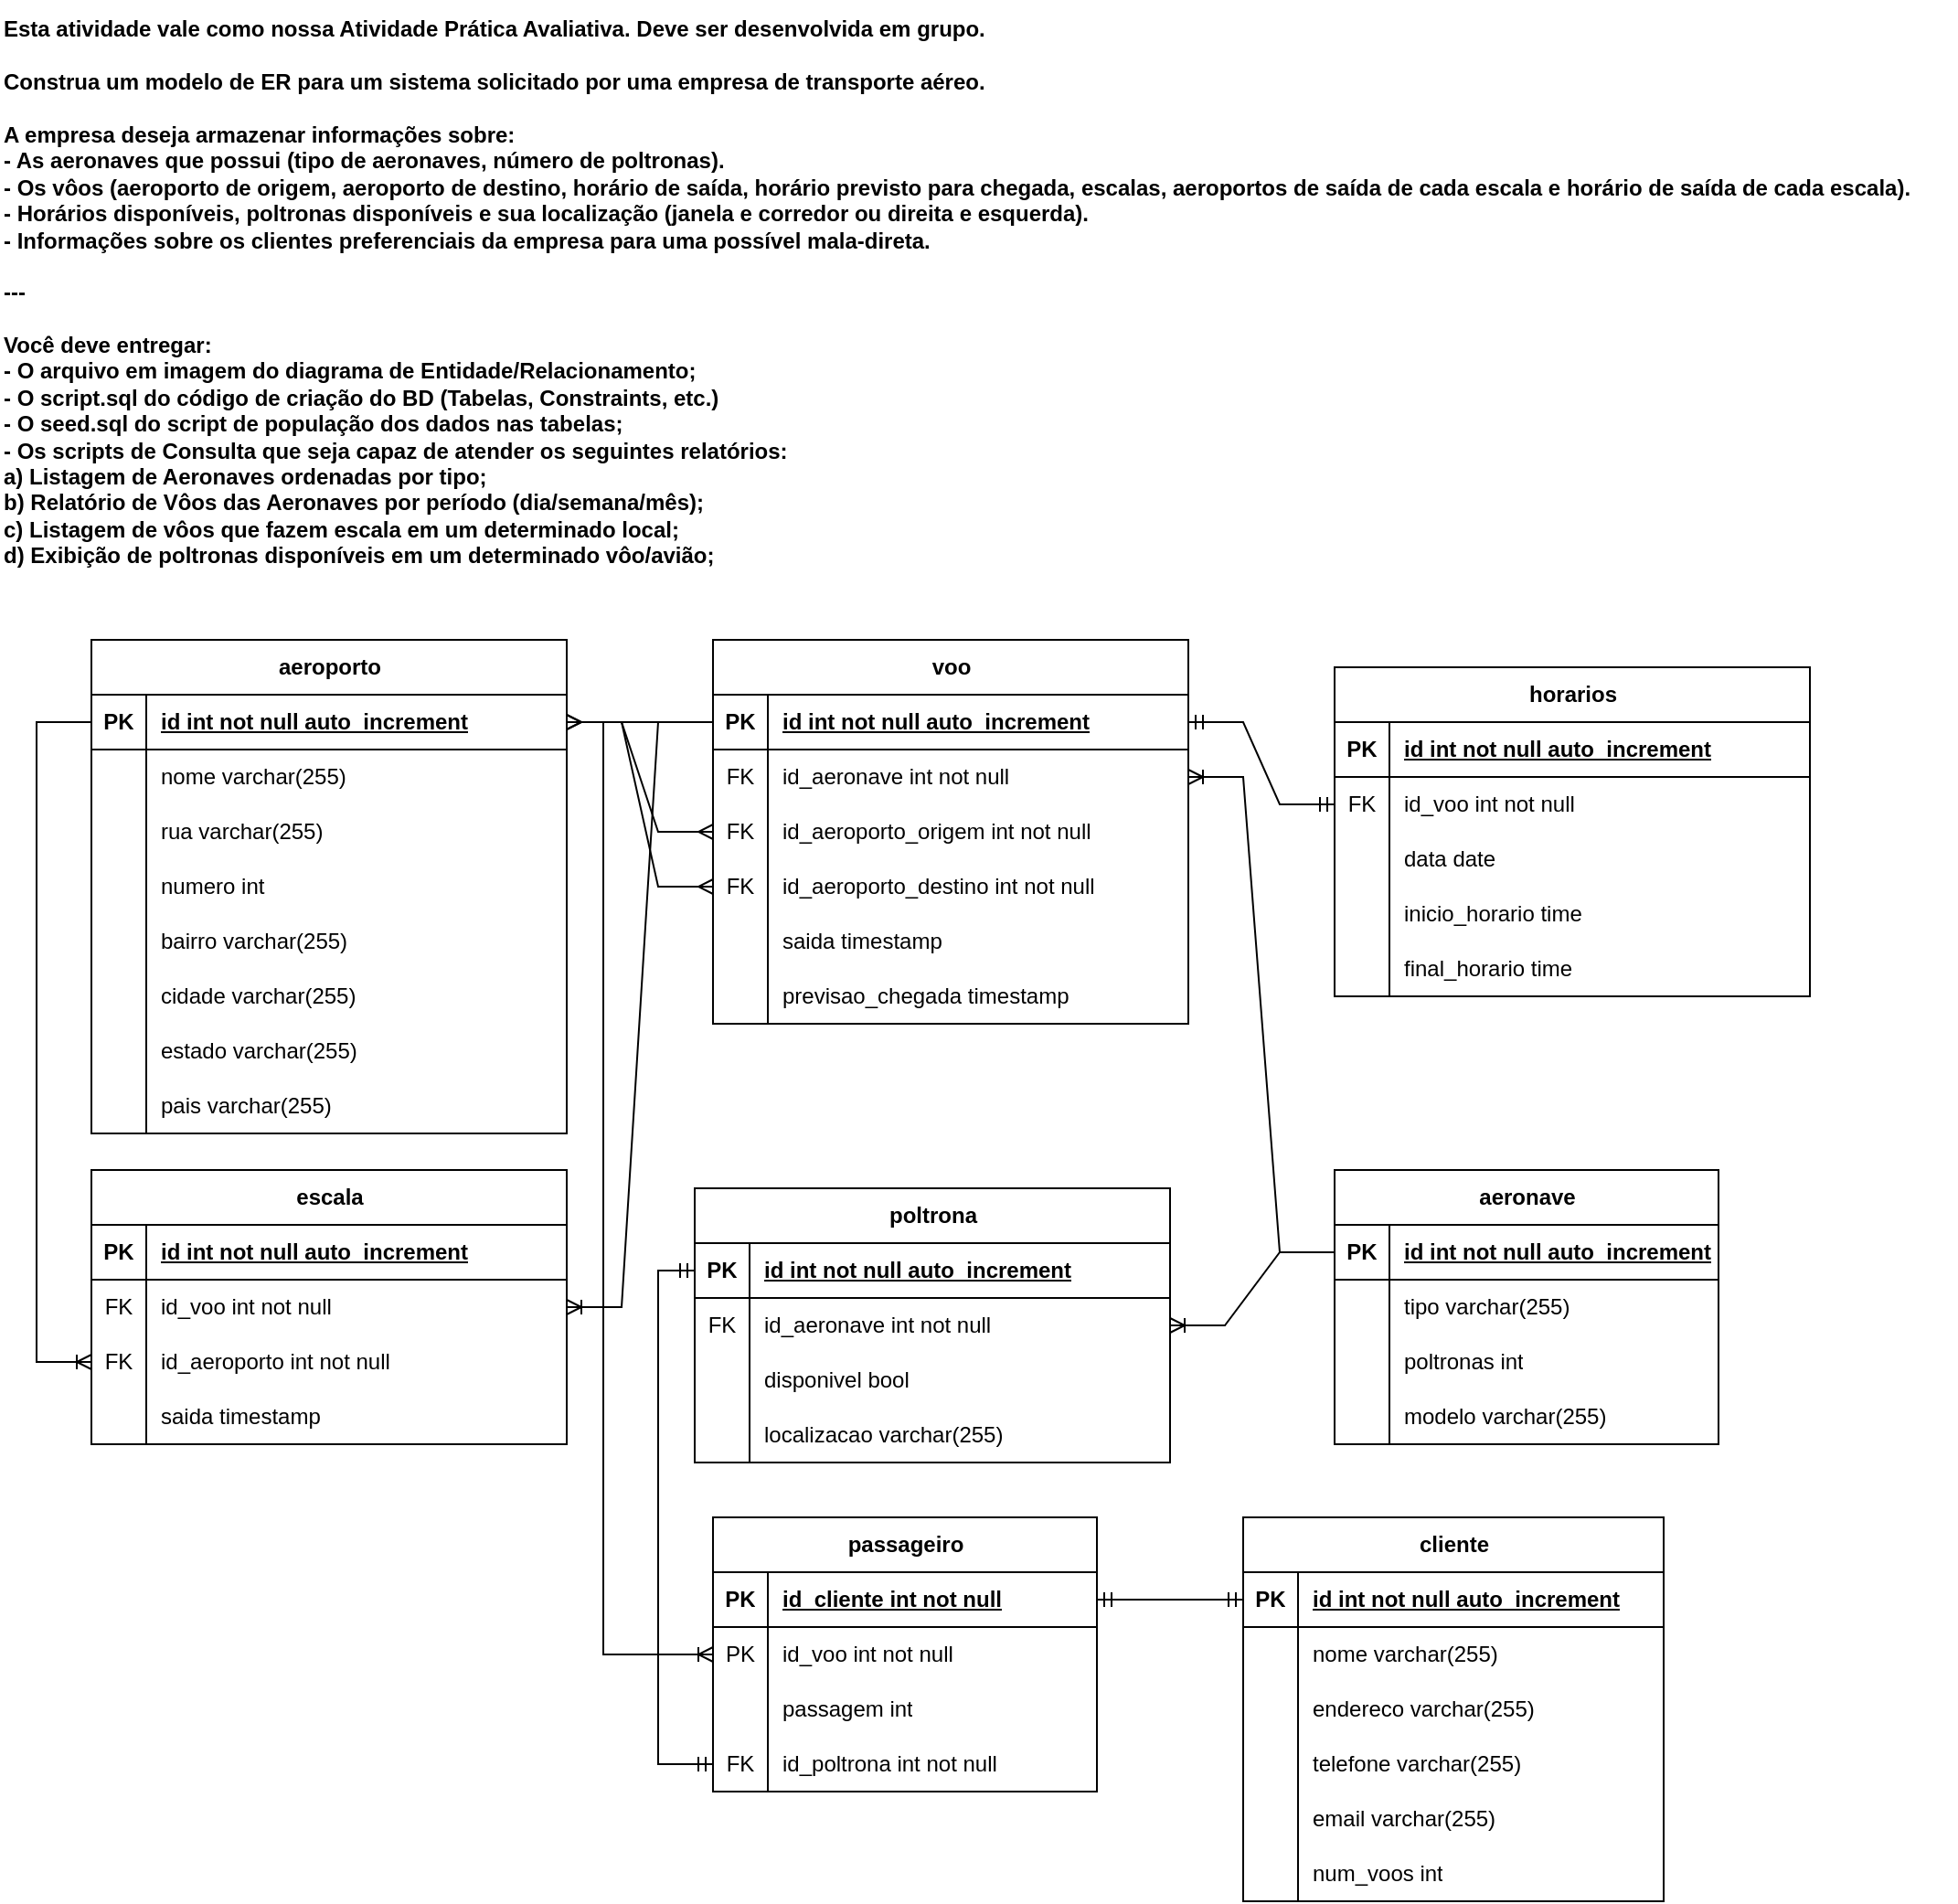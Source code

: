 <mxfile version="24.4.13" type="github">
  <diagram name="Página-1" id="V6Lc__zGz7hYVcj0mPMY">
    <mxGraphModel dx="2244" dy="435" grid="1" gridSize="10" guides="1" tooltips="1" connect="1" arrows="1" fold="1" page="1" pageScale="1" pageWidth="1169" pageHeight="827" math="0" shadow="0">
      <root>
        <mxCell id="0" />
        <mxCell id="1" parent="0" />
        <mxCell id="LLv4eSpegkeKVJ9fUBWc-1" value="&lt;div&gt;&lt;b&gt;Esta atividade vale como nossa Atividade Prática Avaliativa. Deve ser desenvolvida em grupo.&lt;/b&gt;&lt;/div&gt;&lt;div&gt;&lt;b&gt;&lt;br&gt;&lt;/b&gt;&lt;/div&gt;&lt;div&gt;&lt;b&gt;Construa um modelo de ER para um sistema solicitado por uma empresa de transporte aéreo.&lt;/b&gt;&lt;/div&gt;&lt;div&gt;&lt;b&gt;&lt;br&gt;&lt;/b&gt;&lt;/div&gt;&lt;div&gt;&lt;b&gt;A empresa deseja armazenar informações sobre:&lt;/b&gt;&lt;/div&gt;&lt;div&gt;&lt;b&gt;- As aeronaves que possui (tipo de aeronaves, número de poltronas).&lt;/b&gt;&lt;/div&gt;&lt;div&gt;&lt;b&gt;- Os vôos (aeroporto de origem, aeroporto de destino, horário de saída, horário previsto para chegada, escalas, aeroportos de saída de cada escala e horário de saída de cada escala).&lt;/b&gt;&lt;/div&gt;&lt;div&gt;&lt;b&gt;- Horários disponíveis, poltronas disponíveis e sua localização (janela e corredor ou direita e esquerda).&lt;/b&gt;&lt;/div&gt;&lt;div&gt;&lt;b&gt;- Informações sobre os clientes preferenciais da empresa para uma possível mala-direta.&lt;/b&gt;&lt;/div&gt;&lt;div&gt;&lt;b&gt;&lt;br&gt;&lt;/b&gt;&lt;/div&gt;&lt;div&gt;&lt;b&gt;---&lt;/b&gt;&lt;/div&gt;&lt;div&gt;&lt;b&gt;&lt;br&gt;&lt;/b&gt;&lt;/div&gt;&lt;div&gt;&lt;b&gt;Você deve entregar:&lt;/b&gt;&lt;/div&gt;&lt;div&gt;&lt;b&gt;- O arquivo em imagem do diagrama de Entidade/Relacionamento;&lt;/b&gt;&lt;/div&gt;&lt;div&gt;&lt;b&gt;- O script.sql do código de criação do BD (Tabelas, Constraints, etc.)&lt;/b&gt;&lt;/div&gt;&lt;div&gt;&lt;b&gt;- O seed.sql do script de população dos dados nas tabelas;&lt;/b&gt;&lt;/div&gt;&lt;div&gt;&lt;b&gt;- Os scripts de Consulta que seja capaz de atender os seguintes relatórios:&lt;/b&gt;&lt;/div&gt;&lt;div&gt;&lt;b&gt;a) Listagem de Aeronaves ordenadas por tipo;&lt;/b&gt;&lt;/div&gt;&lt;div&gt;&lt;b&gt;b) Relatório de Vôos das Aeronaves por período (dia/semana/mês);&lt;/b&gt;&lt;/div&gt;&lt;div&gt;&lt;b&gt;c) Listagem de vôos que fazem escala em um determinado local;&lt;/b&gt;&lt;/div&gt;&lt;div&gt;&lt;b&gt;d) Exibição de poltronas disponíveis em um determinado vôo/avião;&lt;/b&gt;&lt;/div&gt;" style="text;html=1;align=left;verticalAlign=middle;resizable=0;points=[];autosize=1;strokeColor=none;fillColor=#FFFFFF;" vertex="1" parent="1">
          <mxGeometry x="-380" width="1070" height="320" as="geometry" />
        </mxCell>
        <mxCell id="LLv4eSpegkeKVJ9fUBWc-3" value="aeronave" style="shape=table;startSize=30;container=1;collapsible=1;childLayout=tableLayout;fixedRows=1;rowLines=0;fontStyle=1;align=center;resizeLast=1;html=1;" vertex="1" parent="1">
          <mxGeometry x="350" y="640" width="210" height="150" as="geometry" />
        </mxCell>
        <mxCell id="LLv4eSpegkeKVJ9fUBWc-4" value="" style="shape=tableRow;horizontal=0;startSize=0;swimlaneHead=0;swimlaneBody=0;fillColor=none;collapsible=0;dropTarget=0;points=[[0,0.5],[1,0.5]];portConstraint=eastwest;top=0;left=0;right=0;bottom=1;" vertex="1" parent="LLv4eSpegkeKVJ9fUBWc-3">
          <mxGeometry y="30" width="210" height="30" as="geometry" />
        </mxCell>
        <mxCell id="LLv4eSpegkeKVJ9fUBWc-5" value="PK" style="shape=partialRectangle;connectable=0;fillColor=none;top=0;left=0;bottom=0;right=0;fontStyle=1;overflow=hidden;whiteSpace=wrap;html=1;" vertex="1" parent="LLv4eSpegkeKVJ9fUBWc-4">
          <mxGeometry width="30" height="30" as="geometry">
            <mxRectangle width="30" height="30" as="alternateBounds" />
          </mxGeometry>
        </mxCell>
        <mxCell id="LLv4eSpegkeKVJ9fUBWc-6" value="id int not null auto_increment" style="shape=partialRectangle;connectable=0;fillColor=none;top=0;left=0;bottom=0;right=0;align=left;spacingLeft=6;fontStyle=5;overflow=hidden;whiteSpace=wrap;html=1;" vertex="1" parent="LLv4eSpegkeKVJ9fUBWc-4">
          <mxGeometry x="30" width="180" height="30" as="geometry">
            <mxRectangle width="180" height="30" as="alternateBounds" />
          </mxGeometry>
        </mxCell>
        <mxCell id="LLv4eSpegkeKVJ9fUBWc-7" value="" style="shape=tableRow;horizontal=0;startSize=0;swimlaneHead=0;swimlaneBody=0;fillColor=none;collapsible=0;dropTarget=0;points=[[0,0.5],[1,0.5]];portConstraint=eastwest;top=0;left=0;right=0;bottom=0;" vertex="1" parent="LLv4eSpegkeKVJ9fUBWc-3">
          <mxGeometry y="60" width="210" height="30" as="geometry" />
        </mxCell>
        <mxCell id="LLv4eSpegkeKVJ9fUBWc-8" value="" style="shape=partialRectangle;connectable=0;fillColor=none;top=0;left=0;bottom=0;right=0;editable=1;overflow=hidden;whiteSpace=wrap;html=1;" vertex="1" parent="LLv4eSpegkeKVJ9fUBWc-7">
          <mxGeometry width="30" height="30" as="geometry">
            <mxRectangle width="30" height="30" as="alternateBounds" />
          </mxGeometry>
        </mxCell>
        <mxCell id="LLv4eSpegkeKVJ9fUBWc-9" value="tipo varchar(255)" style="shape=partialRectangle;connectable=0;fillColor=none;top=0;left=0;bottom=0;right=0;align=left;spacingLeft=6;overflow=hidden;whiteSpace=wrap;html=1;" vertex="1" parent="LLv4eSpegkeKVJ9fUBWc-7">
          <mxGeometry x="30" width="180" height="30" as="geometry">
            <mxRectangle width="180" height="30" as="alternateBounds" />
          </mxGeometry>
        </mxCell>
        <mxCell id="LLv4eSpegkeKVJ9fUBWc-10" value="" style="shape=tableRow;horizontal=0;startSize=0;swimlaneHead=0;swimlaneBody=0;fillColor=none;collapsible=0;dropTarget=0;points=[[0,0.5],[1,0.5]];portConstraint=eastwest;top=0;left=0;right=0;bottom=0;" vertex="1" parent="LLv4eSpegkeKVJ9fUBWc-3">
          <mxGeometry y="90" width="210" height="30" as="geometry" />
        </mxCell>
        <mxCell id="LLv4eSpegkeKVJ9fUBWc-11" value="" style="shape=partialRectangle;connectable=0;fillColor=none;top=0;left=0;bottom=0;right=0;editable=1;overflow=hidden;whiteSpace=wrap;html=1;" vertex="1" parent="LLv4eSpegkeKVJ9fUBWc-10">
          <mxGeometry width="30" height="30" as="geometry">
            <mxRectangle width="30" height="30" as="alternateBounds" />
          </mxGeometry>
        </mxCell>
        <mxCell id="LLv4eSpegkeKVJ9fUBWc-12" value="poltronas int" style="shape=partialRectangle;connectable=0;fillColor=none;top=0;left=0;bottom=0;right=0;align=left;spacingLeft=6;overflow=hidden;whiteSpace=wrap;html=1;" vertex="1" parent="LLv4eSpegkeKVJ9fUBWc-10">
          <mxGeometry x="30" width="180" height="30" as="geometry">
            <mxRectangle width="180" height="30" as="alternateBounds" />
          </mxGeometry>
        </mxCell>
        <mxCell id="LLv4eSpegkeKVJ9fUBWc-13" value="" style="shape=tableRow;horizontal=0;startSize=0;swimlaneHead=0;swimlaneBody=0;fillColor=none;collapsible=0;dropTarget=0;points=[[0,0.5],[1,0.5]];portConstraint=eastwest;top=0;left=0;right=0;bottom=0;" vertex="1" parent="LLv4eSpegkeKVJ9fUBWc-3">
          <mxGeometry y="120" width="210" height="30" as="geometry" />
        </mxCell>
        <mxCell id="LLv4eSpegkeKVJ9fUBWc-14" value="" style="shape=partialRectangle;connectable=0;fillColor=none;top=0;left=0;bottom=0;right=0;editable=1;overflow=hidden;whiteSpace=wrap;html=1;" vertex="1" parent="LLv4eSpegkeKVJ9fUBWc-13">
          <mxGeometry width="30" height="30" as="geometry">
            <mxRectangle width="30" height="30" as="alternateBounds" />
          </mxGeometry>
        </mxCell>
        <mxCell id="LLv4eSpegkeKVJ9fUBWc-15" value="modelo varchar(255)" style="shape=partialRectangle;connectable=0;fillColor=none;top=0;left=0;bottom=0;right=0;align=left;spacingLeft=6;overflow=hidden;whiteSpace=wrap;html=1;" vertex="1" parent="LLv4eSpegkeKVJ9fUBWc-13">
          <mxGeometry x="30" width="180" height="30" as="geometry">
            <mxRectangle width="180" height="30" as="alternateBounds" />
          </mxGeometry>
        </mxCell>
        <mxCell id="LLv4eSpegkeKVJ9fUBWc-16" value="aeroporto" style="shape=table;startSize=30;container=1;collapsible=1;childLayout=tableLayout;fixedRows=1;rowLines=0;fontStyle=1;align=center;resizeLast=1;html=1;" vertex="1" parent="1">
          <mxGeometry x="-330" y="350" width="260" height="270" as="geometry" />
        </mxCell>
        <mxCell id="LLv4eSpegkeKVJ9fUBWc-17" value="" style="shape=tableRow;horizontal=0;startSize=0;swimlaneHead=0;swimlaneBody=0;fillColor=none;collapsible=0;dropTarget=0;points=[[0,0.5],[1,0.5]];portConstraint=eastwest;top=0;left=0;right=0;bottom=1;" vertex="1" parent="LLv4eSpegkeKVJ9fUBWc-16">
          <mxGeometry y="30" width="260" height="30" as="geometry" />
        </mxCell>
        <mxCell id="LLv4eSpegkeKVJ9fUBWc-18" value="PK" style="shape=partialRectangle;connectable=0;fillColor=none;top=0;left=0;bottom=0;right=0;fontStyle=1;overflow=hidden;whiteSpace=wrap;html=1;" vertex="1" parent="LLv4eSpegkeKVJ9fUBWc-17">
          <mxGeometry width="30" height="30" as="geometry">
            <mxRectangle width="30" height="30" as="alternateBounds" />
          </mxGeometry>
        </mxCell>
        <mxCell id="LLv4eSpegkeKVJ9fUBWc-19" value="id int not null auto_increment" style="shape=partialRectangle;connectable=0;fillColor=none;top=0;left=0;bottom=0;right=0;align=left;spacingLeft=6;fontStyle=5;overflow=hidden;whiteSpace=wrap;html=1;" vertex="1" parent="LLv4eSpegkeKVJ9fUBWc-17">
          <mxGeometry x="30" width="230" height="30" as="geometry">
            <mxRectangle width="230" height="30" as="alternateBounds" />
          </mxGeometry>
        </mxCell>
        <mxCell id="LLv4eSpegkeKVJ9fUBWc-20" value="" style="shape=tableRow;horizontal=0;startSize=0;swimlaneHead=0;swimlaneBody=0;fillColor=none;collapsible=0;dropTarget=0;points=[[0,0.5],[1,0.5]];portConstraint=eastwest;top=0;left=0;right=0;bottom=0;" vertex="1" parent="LLv4eSpegkeKVJ9fUBWc-16">
          <mxGeometry y="60" width="260" height="30" as="geometry" />
        </mxCell>
        <mxCell id="LLv4eSpegkeKVJ9fUBWc-21" value="" style="shape=partialRectangle;connectable=0;fillColor=none;top=0;left=0;bottom=0;right=0;editable=1;overflow=hidden;whiteSpace=wrap;html=1;" vertex="1" parent="LLv4eSpegkeKVJ9fUBWc-20">
          <mxGeometry width="30" height="30" as="geometry">
            <mxRectangle width="30" height="30" as="alternateBounds" />
          </mxGeometry>
        </mxCell>
        <mxCell id="LLv4eSpegkeKVJ9fUBWc-22" value="nome varchar(255)" style="shape=partialRectangle;connectable=0;fillColor=none;top=0;left=0;bottom=0;right=0;align=left;spacingLeft=6;overflow=hidden;whiteSpace=wrap;html=1;" vertex="1" parent="LLv4eSpegkeKVJ9fUBWc-20">
          <mxGeometry x="30" width="230" height="30" as="geometry">
            <mxRectangle width="230" height="30" as="alternateBounds" />
          </mxGeometry>
        </mxCell>
        <mxCell id="LLv4eSpegkeKVJ9fUBWc-23" value="" style="shape=tableRow;horizontal=0;startSize=0;swimlaneHead=0;swimlaneBody=0;fillColor=none;collapsible=0;dropTarget=0;points=[[0,0.5],[1,0.5]];portConstraint=eastwest;top=0;left=0;right=0;bottom=0;" vertex="1" parent="LLv4eSpegkeKVJ9fUBWc-16">
          <mxGeometry y="90" width="260" height="30" as="geometry" />
        </mxCell>
        <mxCell id="LLv4eSpegkeKVJ9fUBWc-24" value="" style="shape=partialRectangle;connectable=0;fillColor=none;top=0;left=0;bottom=0;right=0;editable=1;overflow=hidden;whiteSpace=wrap;html=1;" vertex="1" parent="LLv4eSpegkeKVJ9fUBWc-23">
          <mxGeometry width="30" height="30" as="geometry">
            <mxRectangle width="30" height="30" as="alternateBounds" />
          </mxGeometry>
        </mxCell>
        <mxCell id="LLv4eSpegkeKVJ9fUBWc-25" value="rua varchar(255)" style="shape=partialRectangle;connectable=0;fillColor=none;top=0;left=0;bottom=0;right=0;align=left;spacingLeft=6;overflow=hidden;whiteSpace=wrap;html=1;" vertex="1" parent="LLv4eSpegkeKVJ9fUBWc-23">
          <mxGeometry x="30" width="230" height="30" as="geometry">
            <mxRectangle width="230" height="30" as="alternateBounds" />
          </mxGeometry>
        </mxCell>
        <mxCell id="LLv4eSpegkeKVJ9fUBWc-26" value="" style="shape=tableRow;horizontal=0;startSize=0;swimlaneHead=0;swimlaneBody=0;fillColor=none;collapsible=0;dropTarget=0;points=[[0,0.5],[1,0.5]];portConstraint=eastwest;top=0;left=0;right=0;bottom=0;" vertex="1" parent="LLv4eSpegkeKVJ9fUBWc-16">
          <mxGeometry y="120" width="260" height="30" as="geometry" />
        </mxCell>
        <mxCell id="LLv4eSpegkeKVJ9fUBWc-27" value="" style="shape=partialRectangle;connectable=0;fillColor=none;top=0;left=0;bottom=0;right=0;editable=1;overflow=hidden;whiteSpace=wrap;html=1;" vertex="1" parent="LLv4eSpegkeKVJ9fUBWc-26">
          <mxGeometry width="30" height="30" as="geometry">
            <mxRectangle width="30" height="30" as="alternateBounds" />
          </mxGeometry>
        </mxCell>
        <mxCell id="LLv4eSpegkeKVJ9fUBWc-28" value="numero int" style="shape=partialRectangle;connectable=0;fillColor=none;top=0;left=0;bottom=0;right=0;align=left;spacingLeft=6;overflow=hidden;whiteSpace=wrap;html=1;" vertex="1" parent="LLv4eSpegkeKVJ9fUBWc-26">
          <mxGeometry x="30" width="230" height="30" as="geometry">
            <mxRectangle width="230" height="30" as="alternateBounds" />
          </mxGeometry>
        </mxCell>
        <mxCell id="LLv4eSpegkeKVJ9fUBWc-29" value="" style="shape=tableRow;horizontal=0;startSize=0;swimlaneHead=0;swimlaneBody=0;fillColor=none;collapsible=0;dropTarget=0;points=[[0,0.5],[1,0.5]];portConstraint=eastwest;top=0;left=0;right=0;bottom=0;" vertex="1" parent="LLv4eSpegkeKVJ9fUBWc-16">
          <mxGeometry y="150" width="260" height="30" as="geometry" />
        </mxCell>
        <mxCell id="LLv4eSpegkeKVJ9fUBWc-30" value="" style="shape=partialRectangle;connectable=0;fillColor=none;top=0;left=0;bottom=0;right=0;editable=1;overflow=hidden;whiteSpace=wrap;html=1;" vertex="1" parent="LLv4eSpegkeKVJ9fUBWc-29">
          <mxGeometry width="30" height="30" as="geometry">
            <mxRectangle width="30" height="30" as="alternateBounds" />
          </mxGeometry>
        </mxCell>
        <mxCell id="LLv4eSpegkeKVJ9fUBWc-31" value="bairro varchar(255)" style="shape=partialRectangle;connectable=0;fillColor=none;top=0;left=0;bottom=0;right=0;align=left;spacingLeft=6;overflow=hidden;whiteSpace=wrap;html=1;" vertex="1" parent="LLv4eSpegkeKVJ9fUBWc-29">
          <mxGeometry x="30" width="230" height="30" as="geometry">
            <mxRectangle width="230" height="30" as="alternateBounds" />
          </mxGeometry>
        </mxCell>
        <mxCell id="LLv4eSpegkeKVJ9fUBWc-32" value="" style="shape=tableRow;horizontal=0;startSize=0;swimlaneHead=0;swimlaneBody=0;fillColor=none;collapsible=0;dropTarget=0;points=[[0,0.5],[1,0.5]];portConstraint=eastwest;top=0;left=0;right=0;bottom=0;" vertex="1" parent="LLv4eSpegkeKVJ9fUBWc-16">
          <mxGeometry y="180" width="260" height="30" as="geometry" />
        </mxCell>
        <mxCell id="LLv4eSpegkeKVJ9fUBWc-33" value="" style="shape=partialRectangle;connectable=0;fillColor=none;top=0;left=0;bottom=0;right=0;editable=1;overflow=hidden;whiteSpace=wrap;html=1;" vertex="1" parent="LLv4eSpegkeKVJ9fUBWc-32">
          <mxGeometry width="30" height="30" as="geometry">
            <mxRectangle width="30" height="30" as="alternateBounds" />
          </mxGeometry>
        </mxCell>
        <mxCell id="LLv4eSpegkeKVJ9fUBWc-34" value="cidade varchar(255)" style="shape=partialRectangle;connectable=0;fillColor=none;top=0;left=0;bottom=0;right=0;align=left;spacingLeft=6;overflow=hidden;whiteSpace=wrap;html=1;" vertex="1" parent="LLv4eSpegkeKVJ9fUBWc-32">
          <mxGeometry x="30" width="230" height="30" as="geometry">
            <mxRectangle width="230" height="30" as="alternateBounds" />
          </mxGeometry>
        </mxCell>
        <mxCell id="LLv4eSpegkeKVJ9fUBWc-35" value="" style="shape=tableRow;horizontal=0;startSize=0;swimlaneHead=0;swimlaneBody=0;fillColor=none;collapsible=0;dropTarget=0;points=[[0,0.5],[1,0.5]];portConstraint=eastwest;top=0;left=0;right=0;bottom=0;" vertex="1" parent="LLv4eSpegkeKVJ9fUBWc-16">
          <mxGeometry y="210" width="260" height="30" as="geometry" />
        </mxCell>
        <mxCell id="LLv4eSpegkeKVJ9fUBWc-36" value="" style="shape=partialRectangle;connectable=0;fillColor=none;top=0;left=0;bottom=0;right=0;editable=1;overflow=hidden;whiteSpace=wrap;html=1;" vertex="1" parent="LLv4eSpegkeKVJ9fUBWc-35">
          <mxGeometry width="30" height="30" as="geometry">
            <mxRectangle width="30" height="30" as="alternateBounds" />
          </mxGeometry>
        </mxCell>
        <mxCell id="LLv4eSpegkeKVJ9fUBWc-37" value="estado varchar(255)" style="shape=partialRectangle;connectable=0;fillColor=none;top=0;left=0;bottom=0;right=0;align=left;spacingLeft=6;overflow=hidden;whiteSpace=wrap;html=1;" vertex="1" parent="LLv4eSpegkeKVJ9fUBWc-35">
          <mxGeometry x="30" width="230" height="30" as="geometry">
            <mxRectangle width="230" height="30" as="alternateBounds" />
          </mxGeometry>
        </mxCell>
        <mxCell id="LLv4eSpegkeKVJ9fUBWc-38" value="" style="shape=tableRow;horizontal=0;startSize=0;swimlaneHead=0;swimlaneBody=0;fillColor=none;collapsible=0;dropTarget=0;points=[[0,0.5],[1,0.5]];portConstraint=eastwest;top=0;left=0;right=0;bottom=0;" vertex="1" parent="LLv4eSpegkeKVJ9fUBWc-16">
          <mxGeometry y="240" width="260" height="30" as="geometry" />
        </mxCell>
        <mxCell id="LLv4eSpegkeKVJ9fUBWc-39" value="" style="shape=partialRectangle;connectable=0;fillColor=none;top=0;left=0;bottom=0;right=0;editable=1;overflow=hidden;whiteSpace=wrap;html=1;" vertex="1" parent="LLv4eSpegkeKVJ9fUBWc-38">
          <mxGeometry width="30" height="30" as="geometry">
            <mxRectangle width="30" height="30" as="alternateBounds" />
          </mxGeometry>
        </mxCell>
        <mxCell id="LLv4eSpegkeKVJ9fUBWc-40" value="pais varchar(255)" style="shape=partialRectangle;connectable=0;fillColor=none;top=0;left=0;bottom=0;right=0;align=left;spacingLeft=6;overflow=hidden;whiteSpace=wrap;html=1;" vertex="1" parent="LLv4eSpegkeKVJ9fUBWc-38">
          <mxGeometry x="30" width="230" height="30" as="geometry">
            <mxRectangle width="230" height="30" as="alternateBounds" />
          </mxGeometry>
        </mxCell>
        <mxCell id="LLv4eSpegkeKVJ9fUBWc-47" value="voo" style="shape=table;startSize=30;container=1;collapsible=1;childLayout=tableLayout;fixedRows=1;rowLines=0;fontStyle=1;align=center;resizeLast=1;html=1;" vertex="1" parent="1">
          <mxGeometry x="10" y="350" width="260" height="210" as="geometry" />
        </mxCell>
        <mxCell id="LLv4eSpegkeKVJ9fUBWc-48" value="" style="shape=tableRow;horizontal=0;startSize=0;swimlaneHead=0;swimlaneBody=0;fillColor=none;collapsible=0;dropTarget=0;points=[[0,0.5],[1,0.5]];portConstraint=eastwest;top=0;left=0;right=0;bottom=1;" vertex="1" parent="LLv4eSpegkeKVJ9fUBWc-47">
          <mxGeometry y="30" width="260" height="30" as="geometry" />
        </mxCell>
        <mxCell id="LLv4eSpegkeKVJ9fUBWc-49" value="PK" style="shape=partialRectangle;connectable=0;fillColor=none;top=0;left=0;bottom=0;right=0;fontStyle=1;overflow=hidden;whiteSpace=wrap;html=1;" vertex="1" parent="LLv4eSpegkeKVJ9fUBWc-48">
          <mxGeometry width="30" height="30" as="geometry">
            <mxRectangle width="30" height="30" as="alternateBounds" />
          </mxGeometry>
        </mxCell>
        <mxCell id="LLv4eSpegkeKVJ9fUBWc-50" value="id int not null auto_increment" style="shape=partialRectangle;connectable=0;fillColor=none;top=0;left=0;bottom=0;right=0;align=left;spacingLeft=6;fontStyle=5;overflow=hidden;whiteSpace=wrap;html=1;" vertex="1" parent="LLv4eSpegkeKVJ9fUBWc-48">
          <mxGeometry x="30" width="230" height="30" as="geometry">
            <mxRectangle width="230" height="30" as="alternateBounds" />
          </mxGeometry>
        </mxCell>
        <mxCell id="LLv4eSpegkeKVJ9fUBWc-51" value="" style="shape=tableRow;horizontal=0;startSize=0;swimlaneHead=0;swimlaneBody=0;fillColor=none;collapsible=0;dropTarget=0;points=[[0,0.5],[1,0.5]];portConstraint=eastwest;top=0;left=0;right=0;bottom=0;" vertex="1" parent="LLv4eSpegkeKVJ9fUBWc-47">
          <mxGeometry y="60" width="260" height="30" as="geometry" />
        </mxCell>
        <mxCell id="LLv4eSpegkeKVJ9fUBWc-52" value="FK" style="shape=partialRectangle;connectable=0;fillColor=none;top=0;left=0;bottom=0;right=0;editable=1;overflow=hidden;whiteSpace=wrap;html=1;" vertex="1" parent="LLv4eSpegkeKVJ9fUBWc-51">
          <mxGeometry width="30" height="30" as="geometry">
            <mxRectangle width="30" height="30" as="alternateBounds" />
          </mxGeometry>
        </mxCell>
        <mxCell id="LLv4eSpegkeKVJ9fUBWc-53" value="id_aeronave int not null" style="shape=partialRectangle;connectable=0;fillColor=none;top=0;left=0;bottom=0;right=0;align=left;spacingLeft=6;overflow=hidden;whiteSpace=wrap;html=1;" vertex="1" parent="LLv4eSpegkeKVJ9fUBWc-51">
          <mxGeometry x="30" width="230" height="30" as="geometry">
            <mxRectangle width="230" height="30" as="alternateBounds" />
          </mxGeometry>
        </mxCell>
        <mxCell id="LLv4eSpegkeKVJ9fUBWc-54" value="" style="shape=tableRow;horizontal=0;startSize=0;swimlaneHead=0;swimlaneBody=0;fillColor=none;collapsible=0;dropTarget=0;points=[[0,0.5],[1,0.5]];portConstraint=eastwest;top=0;left=0;right=0;bottom=0;" vertex="1" parent="LLv4eSpegkeKVJ9fUBWc-47">
          <mxGeometry y="90" width="260" height="30" as="geometry" />
        </mxCell>
        <mxCell id="LLv4eSpegkeKVJ9fUBWc-55" value="FK" style="shape=partialRectangle;connectable=0;fillColor=none;top=0;left=0;bottom=0;right=0;editable=1;overflow=hidden;whiteSpace=wrap;html=1;" vertex="1" parent="LLv4eSpegkeKVJ9fUBWc-54">
          <mxGeometry width="30" height="30" as="geometry">
            <mxRectangle width="30" height="30" as="alternateBounds" />
          </mxGeometry>
        </mxCell>
        <mxCell id="LLv4eSpegkeKVJ9fUBWc-56" value="id_aeroporto_origem int not null" style="shape=partialRectangle;connectable=0;fillColor=none;top=0;left=0;bottom=0;right=0;align=left;spacingLeft=6;overflow=hidden;whiteSpace=wrap;html=1;" vertex="1" parent="LLv4eSpegkeKVJ9fUBWc-54">
          <mxGeometry x="30" width="230" height="30" as="geometry">
            <mxRectangle width="230" height="30" as="alternateBounds" />
          </mxGeometry>
        </mxCell>
        <mxCell id="LLv4eSpegkeKVJ9fUBWc-57" value="" style="shape=tableRow;horizontal=0;startSize=0;swimlaneHead=0;swimlaneBody=0;fillColor=none;collapsible=0;dropTarget=0;points=[[0,0.5],[1,0.5]];portConstraint=eastwest;top=0;left=0;right=0;bottom=0;" vertex="1" parent="LLv4eSpegkeKVJ9fUBWc-47">
          <mxGeometry y="120" width="260" height="30" as="geometry" />
        </mxCell>
        <mxCell id="LLv4eSpegkeKVJ9fUBWc-58" value="FK" style="shape=partialRectangle;connectable=0;fillColor=none;top=0;left=0;bottom=0;right=0;editable=1;overflow=hidden;whiteSpace=wrap;html=1;" vertex="1" parent="LLv4eSpegkeKVJ9fUBWc-57">
          <mxGeometry width="30" height="30" as="geometry">
            <mxRectangle width="30" height="30" as="alternateBounds" />
          </mxGeometry>
        </mxCell>
        <mxCell id="LLv4eSpegkeKVJ9fUBWc-59" value="id_aeroporto_destino int not null" style="shape=partialRectangle;connectable=0;fillColor=none;top=0;left=0;bottom=0;right=0;align=left;spacingLeft=6;overflow=hidden;whiteSpace=wrap;html=1;" vertex="1" parent="LLv4eSpegkeKVJ9fUBWc-57">
          <mxGeometry x="30" width="230" height="30" as="geometry">
            <mxRectangle width="230" height="30" as="alternateBounds" />
          </mxGeometry>
        </mxCell>
        <mxCell id="LLv4eSpegkeKVJ9fUBWc-60" value="" style="shape=tableRow;horizontal=0;startSize=0;swimlaneHead=0;swimlaneBody=0;fillColor=none;collapsible=0;dropTarget=0;points=[[0,0.5],[1,0.5]];portConstraint=eastwest;top=0;left=0;right=0;bottom=0;" vertex="1" parent="LLv4eSpegkeKVJ9fUBWc-47">
          <mxGeometry y="150" width="260" height="30" as="geometry" />
        </mxCell>
        <mxCell id="LLv4eSpegkeKVJ9fUBWc-61" value="" style="shape=partialRectangle;connectable=0;fillColor=none;top=0;left=0;bottom=0;right=0;editable=1;overflow=hidden;whiteSpace=wrap;html=1;" vertex="1" parent="LLv4eSpegkeKVJ9fUBWc-60">
          <mxGeometry width="30" height="30" as="geometry">
            <mxRectangle width="30" height="30" as="alternateBounds" />
          </mxGeometry>
        </mxCell>
        <mxCell id="LLv4eSpegkeKVJ9fUBWc-62" value="saida timestamp" style="shape=partialRectangle;connectable=0;fillColor=none;top=0;left=0;bottom=0;right=0;align=left;spacingLeft=6;overflow=hidden;whiteSpace=wrap;html=1;" vertex="1" parent="LLv4eSpegkeKVJ9fUBWc-60">
          <mxGeometry x="30" width="230" height="30" as="geometry">
            <mxRectangle width="230" height="30" as="alternateBounds" />
          </mxGeometry>
        </mxCell>
        <mxCell id="LLv4eSpegkeKVJ9fUBWc-63" value="" style="shape=tableRow;horizontal=0;startSize=0;swimlaneHead=0;swimlaneBody=0;fillColor=none;collapsible=0;dropTarget=0;points=[[0,0.5],[1,0.5]];portConstraint=eastwest;top=0;left=0;right=0;bottom=0;" vertex="1" parent="LLv4eSpegkeKVJ9fUBWc-47">
          <mxGeometry y="180" width="260" height="30" as="geometry" />
        </mxCell>
        <mxCell id="LLv4eSpegkeKVJ9fUBWc-64" value="" style="shape=partialRectangle;connectable=0;fillColor=none;top=0;left=0;bottom=0;right=0;editable=1;overflow=hidden;whiteSpace=wrap;html=1;" vertex="1" parent="LLv4eSpegkeKVJ9fUBWc-63">
          <mxGeometry width="30" height="30" as="geometry">
            <mxRectangle width="30" height="30" as="alternateBounds" />
          </mxGeometry>
        </mxCell>
        <mxCell id="LLv4eSpegkeKVJ9fUBWc-65" value="previsao_chegada timestamp" style="shape=partialRectangle;connectable=0;fillColor=none;top=0;left=0;bottom=0;right=0;align=left;spacingLeft=6;overflow=hidden;whiteSpace=wrap;html=1;" vertex="1" parent="LLv4eSpegkeKVJ9fUBWc-63">
          <mxGeometry x="30" width="230" height="30" as="geometry">
            <mxRectangle width="230" height="30" as="alternateBounds" />
          </mxGeometry>
        </mxCell>
        <mxCell id="LLv4eSpegkeKVJ9fUBWc-78" value="escala" style="shape=table;startSize=30;container=1;collapsible=1;childLayout=tableLayout;fixedRows=1;rowLines=0;fontStyle=1;align=center;resizeLast=1;html=1;" vertex="1" parent="1">
          <mxGeometry x="-330" y="640" width="260" height="150" as="geometry" />
        </mxCell>
        <mxCell id="LLv4eSpegkeKVJ9fUBWc-79" value="" style="shape=tableRow;horizontal=0;startSize=0;swimlaneHead=0;swimlaneBody=0;fillColor=none;collapsible=0;dropTarget=0;points=[[0,0.5],[1,0.5]];portConstraint=eastwest;top=0;left=0;right=0;bottom=1;" vertex="1" parent="LLv4eSpegkeKVJ9fUBWc-78">
          <mxGeometry y="30" width="260" height="30" as="geometry" />
        </mxCell>
        <mxCell id="LLv4eSpegkeKVJ9fUBWc-80" value="PK" style="shape=partialRectangle;connectable=0;fillColor=none;top=0;left=0;bottom=0;right=0;fontStyle=1;overflow=hidden;whiteSpace=wrap;html=1;" vertex="1" parent="LLv4eSpegkeKVJ9fUBWc-79">
          <mxGeometry width="30" height="30" as="geometry">
            <mxRectangle width="30" height="30" as="alternateBounds" />
          </mxGeometry>
        </mxCell>
        <mxCell id="LLv4eSpegkeKVJ9fUBWc-81" value="id int not null auto_increment" style="shape=partialRectangle;connectable=0;fillColor=none;top=0;left=0;bottom=0;right=0;align=left;spacingLeft=6;fontStyle=5;overflow=hidden;whiteSpace=wrap;html=1;" vertex="1" parent="LLv4eSpegkeKVJ9fUBWc-79">
          <mxGeometry x="30" width="230" height="30" as="geometry">
            <mxRectangle width="230" height="30" as="alternateBounds" />
          </mxGeometry>
        </mxCell>
        <mxCell id="LLv4eSpegkeKVJ9fUBWc-82" value="" style="shape=tableRow;horizontal=0;startSize=0;swimlaneHead=0;swimlaneBody=0;fillColor=none;collapsible=0;dropTarget=0;points=[[0,0.5],[1,0.5]];portConstraint=eastwest;top=0;left=0;right=0;bottom=0;" vertex="1" parent="LLv4eSpegkeKVJ9fUBWc-78">
          <mxGeometry y="60" width="260" height="30" as="geometry" />
        </mxCell>
        <mxCell id="LLv4eSpegkeKVJ9fUBWc-83" value="FK" style="shape=partialRectangle;connectable=0;fillColor=none;top=0;left=0;bottom=0;right=0;editable=1;overflow=hidden;whiteSpace=wrap;html=1;" vertex="1" parent="LLv4eSpegkeKVJ9fUBWc-82">
          <mxGeometry width="30" height="30" as="geometry">
            <mxRectangle width="30" height="30" as="alternateBounds" />
          </mxGeometry>
        </mxCell>
        <mxCell id="LLv4eSpegkeKVJ9fUBWc-84" value="id_voo int not null&lt;span style=&quot;white-space: pre;&quot;&gt;&#x9;&lt;/span&gt;" style="shape=partialRectangle;connectable=0;fillColor=none;top=0;left=0;bottom=0;right=0;align=left;spacingLeft=6;overflow=hidden;whiteSpace=wrap;html=1;" vertex="1" parent="LLv4eSpegkeKVJ9fUBWc-82">
          <mxGeometry x="30" width="230" height="30" as="geometry">
            <mxRectangle width="230" height="30" as="alternateBounds" />
          </mxGeometry>
        </mxCell>
        <mxCell id="LLv4eSpegkeKVJ9fUBWc-85" value="" style="shape=tableRow;horizontal=0;startSize=0;swimlaneHead=0;swimlaneBody=0;fillColor=none;collapsible=0;dropTarget=0;points=[[0,0.5],[1,0.5]];portConstraint=eastwest;top=0;left=0;right=0;bottom=0;" vertex="1" parent="LLv4eSpegkeKVJ9fUBWc-78">
          <mxGeometry y="90" width="260" height="30" as="geometry" />
        </mxCell>
        <mxCell id="LLv4eSpegkeKVJ9fUBWc-86" value="FK" style="shape=partialRectangle;connectable=0;fillColor=none;top=0;left=0;bottom=0;right=0;editable=1;overflow=hidden;whiteSpace=wrap;html=1;" vertex="1" parent="LLv4eSpegkeKVJ9fUBWc-85">
          <mxGeometry width="30" height="30" as="geometry">
            <mxRectangle width="30" height="30" as="alternateBounds" />
          </mxGeometry>
        </mxCell>
        <mxCell id="LLv4eSpegkeKVJ9fUBWc-87" value="id_aeroporto int not null" style="shape=partialRectangle;connectable=0;fillColor=none;top=0;left=0;bottom=0;right=0;align=left;spacingLeft=6;overflow=hidden;whiteSpace=wrap;html=1;" vertex="1" parent="LLv4eSpegkeKVJ9fUBWc-85">
          <mxGeometry x="30" width="230" height="30" as="geometry">
            <mxRectangle width="230" height="30" as="alternateBounds" />
          </mxGeometry>
        </mxCell>
        <mxCell id="LLv4eSpegkeKVJ9fUBWc-88" value="" style="shape=tableRow;horizontal=0;startSize=0;swimlaneHead=0;swimlaneBody=0;fillColor=none;collapsible=0;dropTarget=0;points=[[0,0.5],[1,0.5]];portConstraint=eastwest;top=0;left=0;right=0;bottom=0;" vertex="1" parent="LLv4eSpegkeKVJ9fUBWc-78">
          <mxGeometry y="120" width="260" height="30" as="geometry" />
        </mxCell>
        <mxCell id="LLv4eSpegkeKVJ9fUBWc-89" value="" style="shape=partialRectangle;connectable=0;fillColor=none;top=0;left=0;bottom=0;right=0;editable=1;overflow=hidden;whiteSpace=wrap;html=1;" vertex="1" parent="LLv4eSpegkeKVJ9fUBWc-88">
          <mxGeometry width="30" height="30" as="geometry">
            <mxRectangle width="30" height="30" as="alternateBounds" />
          </mxGeometry>
        </mxCell>
        <mxCell id="LLv4eSpegkeKVJ9fUBWc-90" value="saida timestamp" style="shape=partialRectangle;connectable=0;fillColor=none;top=0;left=0;bottom=0;right=0;align=left;spacingLeft=6;overflow=hidden;whiteSpace=wrap;html=1;" vertex="1" parent="LLv4eSpegkeKVJ9fUBWc-88">
          <mxGeometry x="30" width="230" height="30" as="geometry">
            <mxRectangle width="230" height="30" as="alternateBounds" />
          </mxGeometry>
        </mxCell>
        <mxCell id="LLv4eSpegkeKVJ9fUBWc-110" value="horarios" style="shape=table;startSize=30;container=1;collapsible=1;childLayout=tableLayout;fixedRows=1;rowLines=0;fontStyle=1;align=center;resizeLast=1;html=1;" vertex="1" parent="1">
          <mxGeometry x="350" y="365" width="260" height="180" as="geometry" />
        </mxCell>
        <mxCell id="LLv4eSpegkeKVJ9fUBWc-111" value="" style="shape=tableRow;horizontal=0;startSize=0;swimlaneHead=0;swimlaneBody=0;fillColor=none;collapsible=0;dropTarget=0;points=[[0,0.5],[1,0.5]];portConstraint=eastwest;top=0;left=0;right=0;bottom=1;" vertex="1" parent="LLv4eSpegkeKVJ9fUBWc-110">
          <mxGeometry y="30" width="260" height="30" as="geometry" />
        </mxCell>
        <mxCell id="LLv4eSpegkeKVJ9fUBWc-112" value="PK" style="shape=partialRectangle;connectable=0;fillColor=none;top=0;left=0;bottom=0;right=0;fontStyle=1;overflow=hidden;whiteSpace=wrap;html=1;" vertex="1" parent="LLv4eSpegkeKVJ9fUBWc-111">
          <mxGeometry width="30" height="30" as="geometry">
            <mxRectangle width="30" height="30" as="alternateBounds" />
          </mxGeometry>
        </mxCell>
        <mxCell id="LLv4eSpegkeKVJ9fUBWc-113" value="id int not null auto_increment" style="shape=partialRectangle;connectable=0;fillColor=none;top=0;left=0;bottom=0;right=0;align=left;spacingLeft=6;fontStyle=5;overflow=hidden;whiteSpace=wrap;html=1;" vertex="1" parent="LLv4eSpegkeKVJ9fUBWc-111">
          <mxGeometry x="30" width="230" height="30" as="geometry">
            <mxRectangle width="230" height="30" as="alternateBounds" />
          </mxGeometry>
        </mxCell>
        <mxCell id="LLv4eSpegkeKVJ9fUBWc-114" value="" style="shape=tableRow;horizontal=0;startSize=0;swimlaneHead=0;swimlaneBody=0;fillColor=none;collapsible=0;dropTarget=0;points=[[0,0.5],[1,0.5]];portConstraint=eastwest;top=0;left=0;right=0;bottom=0;" vertex="1" parent="LLv4eSpegkeKVJ9fUBWc-110">
          <mxGeometry y="60" width="260" height="30" as="geometry" />
        </mxCell>
        <mxCell id="LLv4eSpegkeKVJ9fUBWc-115" value="FK" style="shape=partialRectangle;connectable=0;fillColor=none;top=0;left=0;bottom=0;right=0;editable=1;overflow=hidden;whiteSpace=wrap;html=1;" vertex="1" parent="LLv4eSpegkeKVJ9fUBWc-114">
          <mxGeometry width="30" height="30" as="geometry">
            <mxRectangle width="30" height="30" as="alternateBounds" />
          </mxGeometry>
        </mxCell>
        <mxCell id="LLv4eSpegkeKVJ9fUBWc-116" value="id_voo int not null&lt;span style=&quot;white-space: pre;&quot;&gt;&#x9;&lt;/span&gt;" style="shape=partialRectangle;connectable=0;fillColor=none;top=0;left=0;bottom=0;right=0;align=left;spacingLeft=6;overflow=hidden;whiteSpace=wrap;html=1;" vertex="1" parent="LLv4eSpegkeKVJ9fUBWc-114">
          <mxGeometry x="30" width="230" height="30" as="geometry">
            <mxRectangle width="230" height="30" as="alternateBounds" />
          </mxGeometry>
        </mxCell>
        <mxCell id="LLv4eSpegkeKVJ9fUBWc-117" value="" style="shape=tableRow;horizontal=0;startSize=0;swimlaneHead=0;swimlaneBody=0;fillColor=none;collapsible=0;dropTarget=0;points=[[0,0.5],[1,0.5]];portConstraint=eastwest;top=0;left=0;right=0;bottom=0;" vertex="1" parent="LLv4eSpegkeKVJ9fUBWc-110">
          <mxGeometry y="90" width="260" height="30" as="geometry" />
        </mxCell>
        <mxCell id="LLv4eSpegkeKVJ9fUBWc-118" value="" style="shape=partialRectangle;connectable=0;fillColor=none;top=0;left=0;bottom=0;right=0;editable=1;overflow=hidden;whiteSpace=wrap;html=1;" vertex="1" parent="LLv4eSpegkeKVJ9fUBWc-117">
          <mxGeometry width="30" height="30" as="geometry">
            <mxRectangle width="30" height="30" as="alternateBounds" />
          </mxGeometry>
        </mxCell>
        <mxCell id="LLv4eSpegkeKVJ9fUBWc-119" value="data date" style="shape=partialRectangle;connectable=0;fillColor=none;top=0;left=0;bottom=0;right=0;align=left;spacingLeft=6;overflow=hidden;whiteSpace=wrap;html=1;" vertex="1" parent="LLv4eSpegkeKVJ9fUBWc-117">
          <mxGeometry x="30" width="230" height="30" as="geometry">
            <mxRectangle width="230" height="30" as="alternateBounds" />
          </mxGeometry>
        </mxCell>
        <mxCell id="LLv4eSpegkeKVJ9fUBWc-120" value="" style="shape=tableRow;horizontal=0;startSize=0;swimlaneHead=0;swimlaneBody=0;fillColor=none;collapsible=0;dropTarget=0;points=[[0,0.5],[1,0.5]];portConstraint=eastwest;top=0;left=0;right=0;bottom=0;" vertex="1" parent="LLv4eSpegkeKVJ9fUBWc-110">
          <mxGeometry y="120" width="260" height="30" as="geometry" />
        </mxCell>
        <mxCell id="LLv4eSpegkeKVJ9fUBWc-121" value="" style="shape=partialRectangle;connectable=0;fillColor=none;top=0;left=0;bottom=0;right=0;editable=1;overflow=hidden;whiteSpace=wrap;html=1;" vertex="1" parent="LLv4eSpegkeKVJ9fUBWc-120">
          <mxGeometry width="30" height="30" as="geometry">
            <mxRectangle width="30" height="30" as="alternateBounds" />
          </mxGeometry>
        </mxCell>
        <mxCell id="LLv4eSpegkeKVJ9fUBWc-122" value="inicio_horario time" style="shape=partialRectangle;connectable=0;fillColor=none;top=0;left=0;bottom=0;right=0;align=left;spacingLeft=6;overflow=hidden;whiteSpace=wrap;html=1;" vertex="1" parent="LLv4eSpegkeKVJ9fUBWc-120">
          <mxGeometry x="30" width="230" height="30" as="geometry">
            <mxRectangle width="230" height="30" as="alternateBounds" />
          </mxGeometry>
        </mxCell>
        <mxCell id="LLv4eSpegkeKVJ9fUBWc-123" value="" style="shape=tableRow;horizontal=0;startSize=0;swimlaneHead=0;swimlaneBody=0;fillColor=none;collapsible=0;dropTarget=0;points=[[0,0.5],[1,0.5]];portConstraint=eastwest;top=0;left=0;right=0;bottom=0;" vertex="1" parent="LLv4eSpegkeKVJ9fUBWc-110">
          <mxGeometry y="150" width="260" height="30" as="geometry" />
        </mxCell>
        <mxCell id="LLv4eSpegkeKVJ9fUBWc-124" value="" style="shape=partialRectangle;connectable=0;fillColor=none;top=0;left=0;bottom=0;right=0;editable=1;overflow=hidden;whiteSpace=wrap;html=1;" vertex="1" parent="LLv4eSpegkeKVJ9fUBWc-123">
          <mxGeometry width="30" height="30" as="geometry">
            <mxRectangle width="30" height="30" as="alternateBounds" />
          </mxGeometry>
        </mxCell>
        <mxCell id="LLv4eSpegkeKVJ9fUBWc-125" value="final_horario time" style="shape=partialRectangle;connectable=0;fillColor=none;top=0;left=0;bottom=0;right=0;align=left;spacingLeft=6;overflow=hidden;whiteSpace=wrap;html=1;" vertex="1" parent="LLv4eSpegkeKVJ9fUBWc-123">
          <mxGeometry x="30" width="230" height="30" as="geometry">
            <mxRectangle width="230" height="30" as="alternateBounds" />
          </mxGeometry>
        </mxCell>
        <mxCell id="LLv4eSpegkeKVJ9fUBWc-139" value="poltrona" style="shape=table;startSize=30;container=1;collapsible=1;childLayout=tableLayout;fixedRows=1;rowLines=0;fontStyle=1;align=center;resizeLast=1;html=1;" vertex="1" parent="1">
          <mxGeometry y="650" width="260" height="150" as="geometry" />
        </mxCell>
        <mxCell id="LLv4eSpegkeKVJ9fUBWc-140" value="" style="shape=tableRow;horizontal=0;startSize=0;swimlaneHead=0;swimlaneBody=0;fillColor=none;collapsible=0;dropTarget=0;points=[[0,0.5],[1,0.5]];portConstraint=eastwest;top=0;left=0;right=0;bottom=1;" vertex="1" parent="LLv4eSpegkeKVJ9fUBWc-139">
          <mxGeometry y="30" width="260" height="30" as="geometry" />
        </mxCell>
        <mxCell id="LLv4eSpegkeKVJ9fUBWc-141" value="PK" style="shape=partialRectangle;connectable=0;fillColor=none;top=0;left=0;bottom=0;right=0;fontStyle=1;overflow=hidden;whiteSpace=wrap;html=1;" vertex="1" parent="LLv4eSpegkeKVJ9fUBWc-140">
          <mxGeometry width="30" height="30" as="geometry">
            <mxRectangle width="30" height="30" as="alternateBounds" />
          </mxGeometry>
        </mxCell>
        <mxCell id="LLv4eSpegkeKVJ9fUBWc-142" value="id int not null auto_increment" style="shape=partialRectangle;connectable=0;fillColor=none;top=0;left=0;bottom=0;right=0;align=left;spacingLeft=6;fontStyle=5;overflow=hidden;whiteSpace=wrap;html=1;" vertex="1" parent="LLv4eSpegkeKVJ9fUBWc-140">
          <mxGeometry x="30" width="230" height="30" as="geometry">
            <mxRectangle width="230" height="30" as="alternateBounds" />
          </mxGeometry>
        </mxCell>
        <mxCell id="LLv4eSpegkeKVJ9fUBWc-143" value="" style="shape=tableRow;horizontal=0;startSize=0;swimlaneHead=0;swimlaneBody=0;fillColor=none;collapsible=0;dropTarget=0;points=[[0,0.5],[1,0.5]];portConstraint=eastwest;top=0;left=0;right=0;bottom=0;" vertex="1" parent="LLv4eSpegkeKVJ9fUBWc-139">
          <mxGeometry y="60" width="260" height="30" as="geometry" />
        </mxCell>
        <mxCell id="LLv4eSpegkeKVJ9fUBWc-144" value="FK" style="shape=partialRectangle;connectable=0;fillColor=none;top=0;left=0;bottom=0;right=0;editable=1;overflow=hidden;whiteSpace=wrap;html=1;" vertex="1" parent="LLv4eSpegkeKVJ9fUBWc-143">
          <mxGeometry width="30" height="30" as="geometry">
            <mxRectangle width="30" height="30" as="alternateBounds" />
          </mxGeometry>
        </mxCell>
        <mxCell id="LLv4eSpegkeKVJ9fUBWc-145" value="id_aeronave int not null" style="shape=partialRectangle;connectable=0;fillColor=none;top=0;left=0;bottom=0;right=0;align=left;spacingLeft=6;overflow=hidden;whiteSpace=wrap;html=1;" vertex="1" parent="LLv4eSpegkeKVJ9fUBWc-143">
          <mxGeometry x="30" width="230" height="30" as="geometry">
            <mxRectangle width="230" height="30" as="alternateBounds" />
          </mxGeometry>
        </mxCell>
        <mxCell id="LLv4eSpegkeKVJ9fUBWc-146" value="" style="shape=tableRow;horizontal=0;startSize=0;swimlaneHead=0;swimlaneBody=0;fillColor=none;collapsible=0;dropTarget=0;points=[[0,0.5],[1,0.5]];portConstraint=eastwest;top=0;left=0;right=0;bottom=0;" vertex="1" parent="LLv4eSpegkeKVJ9fUBWc-139">
          <mxGeometry y="90" width="260" height="30" as="geometry" />
        </mxCell>
        <mxCell id="LLv4eSpegkeKVJ9fUBWc-147" value="" style="shape=partialRectangle;connectable=0;fillColor=none;top=0;left=0;bottom=0;right=0;editable=1;overflow=hidden;whiteSpace=wrap;html=1;" vertex="1" parent="LLv4eSpegkeKVJ9fUBWc-146">
          <mxGeometry width="30" height="30" as="geometry">
            <mxRectangle width="30" height="30" as="alternateBounds" />
          </mxGeometry>
        </mxCell>
        <mxCell id="LLv4eSpegkeKVJ9fUBWc-148" value="disponivel bool" style="shape=partialRectangle;connectable=0;fillColor=none;top=0;left=0;bottom=0;right=0;align=left;spacingLeft=6;overflow=hidden;whiteSpace=wrap;html=1;" vertex="1" parent="LLv4eSpegkeKVJ9fUBWc-146">
          <mxGeometry x="30" width="230" height="30" as="geometry">
            <mxRectangle width="230" height="30" as="alternateBounds" />
          </mxGeometry>
        </mxCell>
        <mxCell id="LLv4eSpegkeKVJ9fUBWc-149" value="" style="shape=tableRow;horizontal=0;startSize=0;swimlaneHead=0;swimlaneBody=0;fillColor=none;collapsible=0;dropTarget=0;points=[[0,0.5],[1,0.5]];portConstraint=eastwest;top=0;left=0;right=0;bottom=0;" vertex="1" parent="LLv4eSpegkeKVJ9fUBWc-139">
          <mxGeometry y="120" width="260" height="30" as="geometry" />
        </mxCell>
        <mxCell id="LLv4eSpegkeKVJ9fUBWc-150" value="" style="shape=partialRectangle;connectable=0;fillColor=none;top=0;left=0;bottom=0;right=0;editable=1;overflow=hidden;whiteSpace=wrap;html=1;" vertex="1" parent="LLv4eSpegkeKVJ9fUBWc-149">
          <mxGeometry width="30" height="30" as="geometry">
            <mxRectangle width="30" height="30" as="alternateBounds" />
          </mxGeometry>
        </mxCell>
        <mxCell id="LLv4eSpegkeKVJ9fUBWc-151" value="localizacao varchar(255)" style="shape=partialRectangle;connectable=0;fillColor=none;top=0;left=0;bottom=0;right=0;align=left;spacingLeft=6;overflow=hidden;whiteSpace=wrap;html=1;" vertex="1" parent="LLv4eSpegkeKVJ9fUBWc-149">
          <mxGeometry x="30" width="230" height="30" as="geometry">
            <mxRectangle width="230" height="30" as="alternateBounds" />
          </mxGeometry>
        </mxCell>
        <mxCell id="LLv4eSpegkeKVJ9fUBWc-155" value="cliente" style="shape=table;startSize=30;container=1;collapsible=1;childLayout=tableLayout;fixedRows=1;rowLines=0;fontStyle=1;align=center;resizeLast=1;html=1;" vertex="1" parent="1">
          <mxGeometry x="300" y="830" width="230.0" height="210" as="geometry" />
        </mxCell>
        <mxCell id="LLv4eSpegkeKVJ9fUBWc-156" value="" style="shape=tableRow;horizontal=0;startSize=0;swimlaneHead=0;swimlaneBody=0;fillColor=none;collapsible=0;dropTarget=0;points=[[0,0.5],[1,0.5]];portConstraint=eastwest;top=0;left=0;right=0;bottom=1;" vertex="1" parent="LLv4eSpegkeKVJ9fUBWc-155">
          <mxGeometry y="30" width="230.0" height="30" as="geometry" />
        </mxCell>
        <mxCell id="LLv4eSpegkeKVJ9fUBWc-157" value="PK" style="shape=partialRectangle;connectable=0;fillColor=none;top=0;left=0;bottom=0;right=0;fontStyle=1;overflow=hidden;whiteSpace=wrap;html=1;" vertex="1" parent="LLv4eSpegkeKVJ9fUBWc-156">
          <mxGeometry width="30" height="30" as="geometry">
            <mxRectangle width="30" height="30" as="alternateBounds" />
          </mxGeometry>
        </mxCell>
        <mxCell id="LLv4eSpegkeKVJ9fUBWc-158" value="id int not null auto_increment" style="shape=partialRectangle;connectable=0;fillColor=none;top=0;left=0;bottom=0;right=0;align=left;spacingLeft=6;fontStyle=5;overflow=hidden;whiteSpace=wrap;html=1;" vertex="1" parent="LLv4eSpegkeKVJ9fUBWc-156">
          <mxGeometry x="30" width="200.0" height="30" as="geometry">
            <mxRectangle width="200.0" height="30" as="alternateBounds" />
          </mxGeometry>
        </mxCell>
        <mxCell id="LLv4eSpegkeKVJ9fUBWc-159" value="" style="shape=tableRow;horizontal=0;startSize=0;swimlaneHead=0;swimlaneBody=0;fillColor=none;collapsible=0;dropTarget=0;points=[[0,0.5],[1,0.5]];portConstraint=eastwest;top=0;left=0;right=0;bottom=0;" vertex="1" parent="LLv4eSpegkeKVJ9fUBWc-155">
          <mxGeometry y="60" width="230.0" height="30" as="geometry" />
        </mxCell>
        <mxCell id="LLv4eSpegkeKVJ9fUBWc-160" value="" style="shape=partialRectangle;connectable=0;fillColor=none;top=0;left=0;bottom=0;right=0;editable=1;overflow=hidden;whiteSpace=wrap;html=1;" vertex="1" parent="LLv4eSpegkeKVJ9fUBWc-159">
          <mxGeometry width="30" height="30" as="geometry">
            <mxRectangle width="30" height="30" as="alternateBounds" />
          </mxGeometry>
        </mxCell>
        <mxCell id="LLv4eSpegkeKVJ9fUBWc-161" value="nome varchar(255)" style="shape=partialRectangle;connectable=0;fillColor=none;top=0;left=0;bottom=0;right=0;align=left;spacingLeft=6;overflow=hidden;whiteSpace=wrap;html=1;" vertex="1" parent="LLv4eSpegkeKVJ9fUBWc-159">
          <mxGeometry x="30" width="200.0" height="30" as="geometry">
            <mxRectangle width="200.0" height="30" as="alternateBounds" />
          </mxGeometry>
        </mxCell>
        <mxCell id="LLv4eSpegkeKVJ9fUBWc-162" value="" style="shape=tableRow;horizontal=0;startSize=0;swimlaneHead=0;swimlaneBody=0;fillColor=none;collapsible=0;dropTarget=0;points=[[0,0.5],[1,0.5]];portConstraint=eastwest;top=0;left=0;right=0;bottom=0;" vertex="1" parent="LLv4eSpegkeKVJ9fUBWc-155">
          <mxGeometry y="90" width="230.0" height="30" as="geometry" />
        </mxCell>
        <mxCell id="LLv4eSpegkeKVJ9fUBWc-163" value="" style="shape=partialRectangle;connectable=0;fillColor=none;top=0;left=0;bottom=0;right=0;editable=1;overflow=hidden;whiteSpace=wrap;html=1;" vertex="1" parent="LLv4eSpegkeKVJ9fUBWc-162">
          <mxGeometry width="30" height="30" as="geometry">
            <mxRectangle width="30" height="30" as="alternateBounds" />
          </mxGeometry>
        </mxCell>
        <mxCell id="LLv4eSpegkeKVJ9fUBWc-164" value="endereco varchar(255)" style="shape=partialRectangle;connectable=0;fillColor=none;top=0;left=0;bottom=0;right=0;align=left;spacingLeft=6;overflow=hidden;whiteSpace=wrap;html=1;" vertex="1" parent="LLv4eSpegkeKVJ9fUBWc-162">
          <mxGeometry x="30" width="200.0" height="30" as="geometry">
            <mxRectangle width="200.0" height="30" as="alternateBounds" />
          </mxGeometry>
        </mxCell>
        <mxCell id="LLv4eSpegkeKVJ9fUBWc-165" value="" style="shape=tableRow;horizontal=0;startSize=0;swimlaneHead=0;swimlaneBody=0;fillColor=none;collapsible=0;dropTarget=0;points=[[0,0.5],[1,0.5]];portConstraint=eastwest;top=0;left=0;right=0;bottom=0;" vertex="1" parent="LLv4eSpegkeKVJ9fUBWc-155">
          <mxGeometry y="120" width="230.0" height="30" as="geometry" />
        </mxCell>
        <mxCell id="LLv4eSpegkeKVJ9fUBWc-166" value="" style="shape=partialRectangle;connectable=0;fillColor=none;top=0;left=0;bottom=0;right=0;editable=1;overflow=hidden;whiteSpace=wrap;html=1;" vertex="1" parent="LLv4eSpegkeKVJ9fUBWc-165">
          <mxGeometry width="30" height="30" as="geometry">
            <mxRectangle width="30" height="30" as="alternateBounds" />
          </mxGeometry>
        </mxCell>
        <mxCell id="LLv4eSpegkeKVJ9fUBWc-167" value="telefone varchar(255)" style="shape=partialRectangle;connectable=0;fillColor=none;top=0;left=0;bottom=0;right=0;align=left;spacingLeft=6;overflow=hidden;whiteSpace=wrap;html=1;" vertex="1" parent="LLv4eSpegkeKVJ9fUBWc-165">
          <mxGeometry x="30" width="200.0" height="30" as="geometry">
            <mxRectangle width="200.0" height="30" as="alternateBounds" />
          </mxGeometry>
        </mxCell>
        <mxCell id="LLv4eSpegkeKVJ9fUBWc-168" value="" style="shape=tableRow;horizontal=0;startSize=0;swimlaneHead=0;swimlaneBody=0;fillColor=none;collapsible=0;dropTarget=0;points=[[0,0.5],[1,0.5]];portConstraint=eastwest;top=0;left=0;right=0;bottom=0;" vertex="1" parent="LLv4eSpegkeKVJ9fUBWc-155">
          <mxGeometry y="150" width="230.0" height="30" as="geometry" />
        </mxCell>
        <mxCell id="LLv4eSpegkeKVJ9fUBWc-169" value="" style="shape=partialRectangle;connectable=0;fillColor=none;top=0;left=0;bottom=0;right=0;editable=1;overflow=hidden;whiteSpace=wrap;html=1;" vertex="1" parent="LLv4eSpegkeKVJ9fUBWc-168">
          <mxGeometry width="30" height="30" as="geometry">
            <mxRectangle width="30" height="30" as="alternateBounds" />
          </mxGeometry>
        </mxCell>
        <mxCell id="LLv4eSpegkeKVJ9fUBWc-170" value="email varchar(255)" style="shape=partialRectangle;connectable=0;fillColor=none;top=0;left=0;bottom=0;right=0;align=left;spacingLeft=6;overflow=hidden;whiteSpace=wrap;html=1;" vertex="1" parent="LLv4eSpegkeKVJ9fUBWc-168">
          <mxGeometry x="30" width="200.0" height="30" as="geometry">
            <mxRectangle width="200.0" height="30" as="alternateBounds" />
          </mxGeometry>
        </mxCell>
        <mxCell id="LLv4eSpegkeKVJ9fUBWc-171" value="" style="shape=tableRow;horizontal=0;startSize=0;swimlaneHead=0;swimlaneBody=0;fillColor=none;collapsible=0;dropTarget=0;points=[[0,0.5],[1,0.5]];portConstraint=eastwest;top=0;left=0;right=0;bottom=0;" vertex="1" parent="LLv4eSpegkeKVJ9fUBWc-155">
          <mxGeometry y="180" width="230.0" height="30" as="geometry" />
        </mxCell>
        <mxCell id="LLv4eSpegkeKVJ9fUBWc-172" value="" style="shape=partialRectangle;connectable=0;fillColor=none;top=0;left=0;bottom=0;right=0;editable=1;overflow=hidden;whiteSpace=wrap;html=1;" vertex="1" parent="LLv4eSpegkeKVJ9fUBWc-171">
          <mxGeometry width="30" height="30" as="geometry">
            <mxRectangle width="30" height="30" as="alternateBounds" />
          </mxGeometry>
        </mxCell>
        <mxCell id="LLv4eSpegkeKVJ9fUBWc-173" value="num_voos int" style="shape=partialRectangle;connectable=0;fillColor=none;top=0;left=0;bottom=0;right=0;align=left;spacingLeft=6;overflow=hidden;whiteSpace=wrap;html=1;" vertex="1" parent="LLv4eSpegkeKVJ9fUBWc-171">
          <mxGeometry x="30" width="200.0" height="30" as="geometry">
            <mxRectangle width="200.0" height="30" as="alternateBounds" />
          </mxGeometry>
        </mxCell>
        <mxCell id="LLv4eSpegkeKVJ9fUBWc-175" value="" style="edgeStyle=entityRelationEdgeStyle;fontSize=12;html=1;endArrow=ERoneToMany;rounded=0;entryX=1;entryY=0.5;entryDx=0;entryDy=0;exitX=0;exitY=0.5;exitDx=0;exitDy=0;" edge="1" parent="1" source="LLv4eSpegkeKVJ9fUBWc-4" target="LLv4eSpegkeKVJ9fUBWc-51">
          <mxGeometry width="100" height="100" relative="1" as="geometry">
            <mxPoint x="280" y="620" as="sourcePoint" />
            <mxPoint x="380" y="520" as="targetPoint" />
          </mxGeometry>
        </mxCell>
        <mxCell id="LLv4eSpegkeKVJ9fUBWc-176" value="" style="edgeStyle=entityRelationEdgeStyle;fontSize=12;html=1;endArrow=ERmany;startArrow=ERmany;rounded=0;exitX=1;exitY=0.5;exitDx=0;exitDy=0;entryX=0;entryY=0.5;entryDx=0;entryDy=0;" edge="1" parent="1" source="LLv4eSpegkeKVJ9fUBWc-17" target="LLv4eSpegkeKVJ9fUBWc-54">
          <mxGeometry width="100" height="100" relative="1" as="geometry">
            <mxPoint x="-190" y="540" as="sourcePoint" />
            <mxPoint x="20" y="650" as="targetPoint" />
          </mxGeometry>
        </mxCell>
        <mxCell id="LLv4eSpegkeKVJ9fUBWc-177" value="" style="edgeStyle=entityRelationEdgeStyle;fontSize=12;html=1;endArrow=ERmany;startArrow=ERmany;rounded=0;exitX=1;exitY=0.5;exitDx=0;exitDy=0;entryX=0;entryY=0.5;entryDx=0;entryDy=0;" edge="1" parent="1" source="LLv4eSpegkeKVJ9fUBWc-17" target="LLv4eSpegkeKVJ9fUBWc-57">
          <mxGeometry width="100" height="100" relative="1" as="geometry">
            <mxPoint x="-60" y="405" as="sourcePoint" />
            <mxPoint x="20" y="465" as="targetPoint" />
          </mxGeometry>
        </mxCell>
        <mxCell id="LLv4eSpegkeKVJ9fUBWc-178" value="" style="edgeStyle=entityRelationEdgeStyle;fontSize=12;html=1;endArrow=ERoneToMany;rounded=0;entryX=1;entryY=0.5;entryDx=0;entryDy=0;exitX=0;exitY=0.5;exitDx=0;exitDy=0;" edge="1" parent="1" source="LLv4eSpegkeKVJ9fUBWc-48" target="LLv4eSpegkeKVJ9fUBWc-82">
          <mxGeometry width="100" height="100" relative="1" as="geometry">
            <mxPoint x="-10" y="580" as="sourcePoint" />
            <mxPoint x="60" y="760" as="targetPoint" />
          </mxGeometry>
        </mxCell>
        <mxCell id="LLv4eSpegkeKVJ9fUBWc-179" value="" style="edgeStyle=elbowEdgeStyle;fontSize=12;html=1;endArrow=ERoneToMany;rounded=0;entryX=0;entryY=0.5;entryDx=0;entryDy=0;exitX=0;exitY=0.5;exitDx=0;exitDy=0;" edge="1" parent="1" source="LLv4eSpegkeKVJ9fUBWc-17" target="LLv4eSpegkeKVJ9fUBWc-85">
          <mxGeometry width="100" height="100" relative="1" as="geometry">
            <mxPoint x="-390" y="395" as="sourcePoint" />
            <mxPoint x="-390" y="745" as="targetPoint" />
            <Array as="points">
              <mxPoint x="-360" y="580" />
            </Array>
          </mxGeometry>
        </mxCell>
        <mxCell id="LLv4eSpegkeKVJ9fUBWc-180" value="" style="edgeStyle=entityRelationEdgeStyle;fontSize=12;html=1;endArrow=ERoneToMany;rounded=0;exitX=0;exitY=0.5;exitDx=0;exitDy=0;entryX=1;entryY=0.5;entryDx=0;entryDy=0;" edge="1" parent="1" source="LLv4eSpegkeKVJ9fUBWc-4" target="LLv4eSpegkeKVJ9fUBWc-143">
          <mxGeometry width="100" height="100" relative="1" as="geometry">
            <mxPoint x="260" y="790" as="sourcePoint" />
            <mxPoint x="350.0" y="750" as="targetPoint" />
          </mxGeometry>
        </mxCell>
        <mxCell id="LLv4eSpegkeKVJ9fUBWc-184" value="passageiro" style="shape=table;startSize=30;container=1;collapsible=1;childLayout=tableLayout;fixedRows=1;rowLines=0;fontStyle=1;align=center;resizeLast=1;html=1;" vertex="1" parent="1">
          <mxGeometry x="10" y="830" width="210" height="150" as="geometry" />
        </mxCell>
        <mxCell id="LLv4eSpegkeKVJ9fUBWc-185" value="" style="shape=tableRow;horizontal=0;startSize=0;swimlaneHead=0;swimlaneBody=0;fillColor=none;collapsible=0;dropTarget=0;points=[[0,0.5],[1,0.5]];portConstraint=eastwest;top=0;left=0;right=0;bottom=1;" vertex="1" parent="LLv4eSpegkeKVJ9fUBWc-184">
          <mxGeometry y="30" width="210" height="30" as="geometry" />
        </mxCell>
        <mxCell id="LLv4eSpegkeKVJ9fUBWc-186" value="PK" style="shape=partialRectangle;connectable=0;fillColor=none;top=0;left=0;bottom=0;right=0;fontStyle=1;overflow=hidden;whiteSpace=wrap;html=1;" vertex="1" parent="LLv4eSpegkeKVJ9fUBWc-185">
          <mxGeometry width="30" height="30" as="geometry">
            <mxRectangle width="30" height="30" as="alternateBounds" />
          </mxGeometry>
        </mxCell>
        <mxCell id="LLv4eSpegkeKVJ9fUBWc-187" value="id_cliente int not null" style="shape=partialRectangle;connectable=0;fillColor=none;top=0;left=0;bottom=0;right=0;align=left;spacingLeft=6;fontStyle=5;overflow=hidden;whiteSpace=wrap;html=1;" vertex="1" parent="LLv4eSpegkeKVJ9fUBWc-185">
          <mxGeometry x="30" width="180" height="30" as="geometry">
            <mxRectangle width="180" height="30" as="alternateBounds" />
          </mxGeometry>
        </mxCell>
        <mxCell id="LLv4eSpegkeKVJ9fUBWc-188" value="" style="shape=tableRow;horizontal=0;startSize=0;swimlaneHead=0;swimlaneBody=0;fillColor=none;collapsible=0;dropTarget=0;points=[[0,0.5],[1,0.5]];portConstraint=eastwest;top=0;left=0;right=0;bottom=0;" vertex="1" parent="LLv4eSpegkeKVJ9fUBWc-184">
          <mxGeometry y="60" width="210" height="30" as="geometry" />
        </mxCell>
        <mxCell id="LLv4eSpegkeKVJ9fUBWc-189" value="PK" style="shape=partialRectangle;connectable=0;fillColor=none;top=0;left=0;bottom=0;right=0;editable=1;overflow=hidden;whiteSpace=wrap;html=1;" vertex="1" parent="LLv4eSpegkeKVJ9fUBWc-188">
          <mxGeometry width="30" height="30" as="geometry">
            <mxRectangle width="30" height="30" as="alternateBounds" />
          </mxGeometry>
        </mxCell>
        <mxCell id="LLv4eSpegkeKVJ9fUBWc-190" value="id_voo int not null" style="shape=partialRectangle;connectable=0;fillColor=none;top=0;left=0;bottom=0;right=0;align=left;spacingLeft=6;overflow=hidden;whiteSpace=wrap;html=1;" vertex="1" parent="LLv4eSpegkeKVJ9fUBWc-188">
          <mxGeometry x="30" width="180" height="30" as="geometry">
            <mxRectangle width="180" height="30" as="alternateBounds" />
          </mxGeometry>
        </mxCell>
        <mxCell id="LLv4eSpegkeKVJ9fUBWc-197" value="" style="shape=tableRow;horizontal=0;startSize=0;swimlaneHead=0;swimlaneBody=0;fillColor=none;collapsible=0;dropTarget=0;points=[[0,0.5],[1,0.5]];portConstraint=eastwest;top=0;left=0;right=0;bottom=0;" vertex="1" parent="LLv4eSpegkeKVJ9fUBWc-184">
          <mxGeometry y="90" width="210" height="30" as="geometry" />
        </mxCell>
        <mxCell id="LLv4eSpegkeKVJ9fUBWc-198" value="" style="shape=partialRectangle;connectable=0;fillColor=none;top=0;left=0;bottom=0;right=0;editable=1;overflow=hidden;whiteSpace=wrap;html=1;" vertex="1" parent="LLv4eSpegkeKVJ9fUBWc-197">
          <mxGeometry width="30" height="30" as="geometry">
            <mxRectangle width="30" height="30" as="alternateBounds" />
          </mxGeometry>
        </mxCell>
        <mxCell id="LLv4eSpegkeKVJ9fUBWc-199" value="passagem int" style="shape=partialRectangle;connectable=0;fillColor=none;top=0;left=0;bottom=0;right=0;align=left;spacingLeft=6;overflow=hidden;whiteSpace=wrap;html=1;" vertex="1" parent="LLv4eSpegkeKVJ9fUBWc-197">
          <mxGeometry x="30" width="180" height="30" as="geometry">
            <mxRectangle width="180" height="30" as="alternateBounds" />
          </mxGeometry>
        </mxCell>
        <mxCell id="LLv4eSpegkeKVJ9fUBWc-200" value="" style="shape=tableRow;horizontal=0;startSize=0;swimlaneHead=0;swimlaneBody=0;fillColor=none;collapsible=0;dropTarget=0;points=[[0,0.5],[1,0.5]];portConstraint=eastwest;top=0;left=0;right=0;bottom=0;" vertex="1" parent="LLv4eSpegkeKVJ9fUBWc-184">
          <mxGeometry y="120" width="210" height="30" as="geometry" />
        </mxCell>
        <mxCell id="LLv4eSpegkeKVJ9fUBWc-201" value="FK" style="shape=partialRectangle;connectable=0;fillColor=none;top=0;left=0;bottom=0;right=0;editable=1;overflow=hidden;whiteSpace=wrap;html=1;" vertex="1" parent="LLv4eSpegkeKVJ9fUBWc-200">
          <mxGeometry width="30" height="30" as="geometry">
            <mxRectangle width="30" height="30" as="alternateBounds" />
          </mxGeometry>
        </mxCell>
        <mxCell id="LLv4eSpegkeKVJ9fUBWc-202" value="id_poltrona int not null" style="shape=partialRectangle;connectable=0;fillColor=none;top=0;left=0;bottom=0;right=0;align=left;spacingLeft=6;overflow=hidden;whiteSpace=wrap;html=1;" vertex="1" parent="LLv4eSpegkeKVJ9fUBWc-200">
          <mxGeometry x="30" width="180" height="30" as="geometry">
            <mxRectangle width="180" height="30" as="alternateBounds" />
          </mxGeometry>
        </mxCell>
        <mxCell id="LLv4eSpegkeKVJ9fUBWc-203" value="" style="edgeStyle=entityRelationEdgeStyle;fontSize=12;html=1;endArrow=ERmandOne;startArrow=ERmandOne;rounded=0;exitX=1;exitY=0.5;exitDx=0;exitDy=0;entryX=0;entryY=0.5;entryDx=0;entryDy=0;" edge="1" parent="1" source="LLv4eSpegkeKVJ9fUBWc-185" target="LLv4eSpegkeKVJ9fUBWc-156">
          <mxGeometry width="100" height="100" relative="1" as="geometry">
            <mxPoint x="280" y="920" as="sourcePoint" />
            <mxPoint x="380" y="820" as="targetPoint" />
          </mxGeometry>
        </mxCell>
        <mxCell id="LLv4eSpegkeKVJ9fUBWc-204" value="" style="edgeStyle=elbowEdgeStyle;fontSize=12;html=1;endArrow=ERoneToMany;rounded=0;exitX=0;exitY=0.5;exitDx=0;exitDy=0;entryX=0;entryY=0.5;entryDx=0;entryDy=0;" edge="1" parent="1" source="LLv4eSpegkeKVJ9fUBWc-48" target="LLv4eSpegkeKVJ9fUBWc-188">
          <mxGeometry width="100" height="100" relative="1" as="geometry">
            <mxPoint x="40" y="610" as="sourcePoint" />
            <mxPoint x="-50" y="570" as="targetPoint" />
            <Array as="points">
              <mxPoint x="-50" y="660" />
            </Array>
          </mxGeometry>
        </mxCell>
        <mxCell id="LLv4eSpegkeKVJ9fUBWc-205" value="" style="edgeStyle=elbowEdgeStyle;fontSize=12;html=1;endArrow=ERmandOne;startArrow=ERmandOne;rounded=0;entryX=0;entryY=0.5;entryDx=0;entryDy=0;exitX=0;exitY=0.5;exitDx=0;exitDy=0;" edge="1" parent="1" source="LLv4eSpegkeKVJ9fUBWc-200" target="LLv4eSpegkeKVJ9fUBWc-140">
          <mxGeometry width="100" height="100" relative="1" as="geometry">
            <mxPoint x="250" y="850" as="sourcePoint" />
            <mxPoint x="350" y="750" as="targetPoint" />
            <Array as="points">
              <mxPoint x="-20" y="820" />
            </Array>
          </mxGeometry>
        </mxCell>
        <mxCell id="LLv4eSpegkeKVJ9fUBWc-206" value="" style="edgeStyle=entityRelationEdgeStyle;fontSize=12;html=1;endArrow=ERmandOne;startArrow=ERmandOne;rounded=0;entryX=0;entryY=0.5;entryDx=0;entryDy=0;exitX=1;exitY=0.5;exitDx=0;exitDy=0;" edge="1" parent="1" source="LLv4eSpegkeKVJ9fUBWc-48" target="LLv4eSpegkeKVJ9fUBWc-114">
          <mxGeometry width="100" height="100" relative="1" as="geometry">
            <mxPoint x="160" y="480" as="sourcePoint" />
            <mxPoint x="260" y="380" as="targetPoint" />
          </mxGeometry>
        </mxCell>
      </root>
    </mxGraphModel>
  </diagram>
</mxfile>
